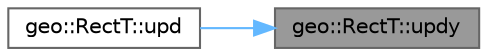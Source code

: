 digraph "geo::RectT::updy"
{
 // LATEX_PDF_SIZE
  bgcolor="transparent";
  edge [fontname=Helvetica,fontsize=10,labelfontname=Helvetica,labelfontsize=10];
  node [fontname=Helvetica,fontsize=10,shape=box,height=0.2,width=0.4];
  rankdir="RL";
  Node1 [id="Node000001",label="geo::RectT::updy",height=0.2,width=0.4,color="gray40", fillcolor="grey60", style="filled", fontcolor="black",tooltip="Expand to y."];
  Node1 -> Node2 [id="edge1_Node000001_Node000002",dir="back",color="steelblue1",style="solid",tooltip=" "];
  Node2 [id="Node000002",label="geo::RectT::upd",height=0.2,width=0.4,color="grey40", fillcolor="white", style="filled",URL="$classgeo_1_1_rect_t.html#a273cecbe977a9fcab183b3e86ab2eb39",tooltip="Expand with point."];
}
